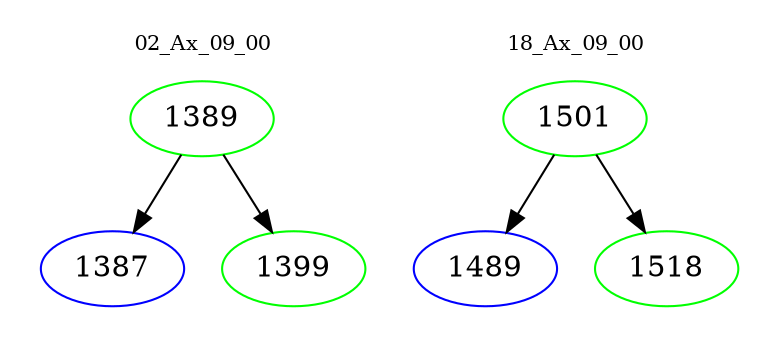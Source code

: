 digraph{
subgraph cluster_0 {
color = white
label = "02_Ax_09_00";
fontsize=10;
T0_1389 [label="1389", color="green"]
T0_1389 -> T0_1387 [color="black"]
T0_1387 [label="1387", color="blue"]
T0_1389 -> T0_1399 [color="black"]
T0_1399 [label="1399", color="green"]
}
subgraph cluster_1 {
color = white
label = "18_Ax_09_00";
fontsize=10;
T1_1501 [label="1501", color="green"]
T1_1501 -> T1_1489 [color="black"]
T1_1489 [label="1489", color="blue"]
T1_1501 -> T1_1518 [color="black"]
T1_1518 [label="1518", color="green"]
}
}
